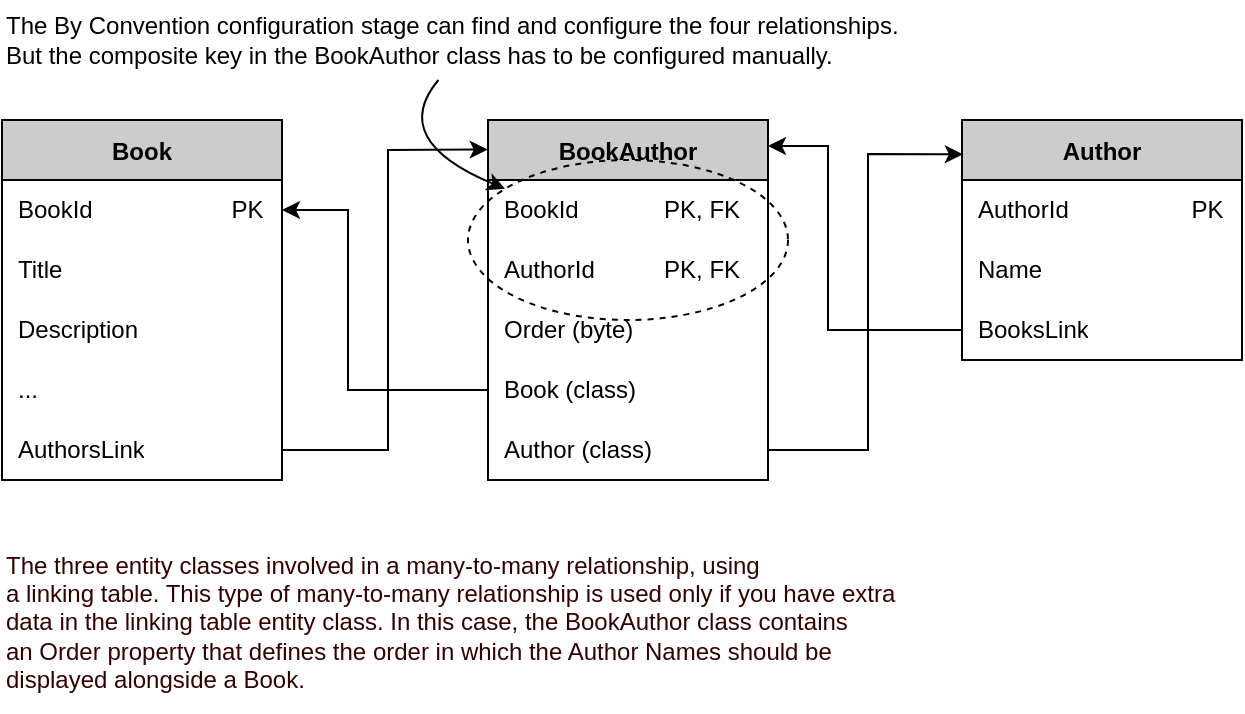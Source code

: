 <mxfile version="20.7.4" type="device"><diagram id="ahAyE9eUKxN_0jiChCt0" name="Sayfa -1"><mxGraphModel dx="458" dy="836" grid="1" gridSize="10" guides="1" tooltips="1" connect="1" arrows="1" fold="1" page="1" pageScale="1" pageWidth="827" pageHeight="1169" math="0" shadow="0"><root><mxCell id="0"/><mxCell id="1" parent="0"/><mxCell id="pKT9n7SHXGeJ-BD1lXIy-89" value="The three entity classes involved in a many-to-many relationship, using&#10;a linking table. This type of many-to-many relationship is used only if you have extra&#10;data in the linking table entity class. In this case, the BookAuthor class contains&#10;an Order property that defines the order in which the Author Names should be&#10;displayed alongside a Book." style="text;html=1;align=left;verticalAlign=middle;resizable=0;points=[];autosize=1;strokeColor=none;fillColor=none;fontColor=#330000;" parent="1" vertex="1"><mxGeometry x="17" y="446" width="470" height="90" as="geometry"/></mxCell><mxCell id="h1hN-u1rKVxVwsZOaBqi-1" value="Book" style="shape=table;startSize=30;container=1;collapsible=0;childLayout=tableLayout;fixedRows=1;rowLines=0;fontStyle=1;fillColor=#CCCCCC;" vertex="1" parent="1"><mxGeometry x="17" y="240" width="140" height="180" as="geometry"/></mxCell><mxCell id="h1hN-u1rKVxVwsZOaBqi-2" value="" style="shape=tableRow;horizontal=0;startSize=0;swimlaneHead=0;swimlaneBody=0;top=0;left=0;bottom=0;right=0;collapsible=0;dropTarget=0;fillColor=none;points=[[0,0.5],[1,0.5]];portConstraint=eastwest;" vertex="1" parent="h1hN-u1rKVxVwsZOaBqi-1"><mxGeometry y="30" width="140" height="30" as="geometry"/></mxCell><mxCell id="h1hN-u1rKVxVwsZOaBqi-3" value="BookId&lt;span style=&quot;white-space: pre;&quot;&gt;&#9;&lt;/span&gt;&lt;span style=&quot;white-space: pre;&quot;&gt;&#9;&lt;/span&gt;&lt;span style=&quot;white-space: pre;&quot;&gt;&#9;&lt;/span&gt;PK" style="shape=partialRectangle;connectable=0;fillColor=none;top=0;left=0;bottom=1;right=0;align=left;spacingLeft=6;overflow=hidden;strokeColor=none;perimeterSpacing=0;shadow=0;labelBorderColor=none;whiteSpace=wrap;html=1;labelBackgroundColor=none;fontStyle=0" vertex="1" parent="h1hN-u1rKVxVwsZOaBqi-2"><mxGeometry width="140" height="30" as="geometry"><mxRectangle width="140" height="30" as="alternateBounds"/></mxGeometry></mxCell><mxCell id="h1hN-u1rKVxVwsZOaBqi-4" style="shape=tableRow;horizontal=0;startSize=0;swimlaneHead=0;swimlaneBody=0;top=0;left=0;bottom=0;right=0;collapsible=0;dropTarget=0;fillColor=none;points=[[0,0.5],[1,0.5]];portConstraint=eastwest;" vertex="1" parent="h1hN-u1rKVxVwsZOaBqi-1"><mxGeometry y="60" width="140" height="30" as="geometry"/></mxCell><mxCell id="h1hN-u1rKVxVwsZOaBqi-5" value="Title" style="shape=partialRectangle;html=1;whiteSpace=wrap;connectable=0;fillColor=none;top=0;left=0;bottom=0;right=0;align=left;spacingLeft=6;overflow=hidden;" vertex="1" parent="h1hN-u1rKVxVwsZOaBqi-4"><mxGeometry width="140" height="30" as="geometry"><mxRectangle width="140" height="30" as="alternateBounds"/></mxGeometry></mxCell><mxCell id="h1hN-u1rKVxVwsZOaBqi-6" style="shape=tableRow;horizontal=0;startSize=0;swimlaneHead=0;swimlaneBody=0;top=0;left=0;bottom=0;right=0;collapsible=0;dropTarget=0;fillColor=none;points=[[0,0.5],[1,0.5]];portConstraint=eastwest;" vertex="1" parent="h1hN-u1rKVxVwsZOaBqi-1"><mxGeometry y="90" width="140" height="30" as="geometry"/></mxCell><mxCell id="h1hN-u1rKVxVwsZOaBqi-7" value="Description" style="shape=partialRectangle;html=1;whiteSpace=wrap;connectable=0;fillColor=none;top=0;left=0;bottom=0;right=0;align=left;spacingLeft=6;overflow=hidden;" vertex="1" parent="h1hN-u1rKVxVwsZOaBqi-6"><mxGeometry width="140" height="30" as="geometry"><mxRectangle width="140" height="30" as="alternateBounds"/></mxGeometry></mxCell><mxCell id="h1hN-u1rKVxVwsZOaBqi-8" style="shape=tableRow;horizontal=0;startSize=0;swimlaneHead=0;swimlaneBody=0;top=0;left=0;bottom=0;right=0;collapsible=0;dropTarget=0;fillColor=none;points=[[0,0.5],[1,0.5]];portConstraint=eastwest;" vertex="1" parent="h1hN-u1rKVxVwsZOaBqi-1"><mxGeometry y="120" width="140" height="30" as="geometry"/></mxCell><mxCell id="h1hN-u1rKVxVwsZOaBqi-9" value="..." style="shape=partialRectangle;html=1;whiteSpace=wrap;connectable=0;fillColor=none;top=0;left=0;bottom=0;right=0;align=left;spacingLeft=6;overflow=hidden;" vertex="1" parent="h1hN-u1rKVxVwsZOaBqi-8"><mxGeometry width="140" height="30" as="geometry"><mxRectangle width="140" height="30" as="alternateBounds"/></mxGeometry></mxCell><mxCell id="h1hN-u1rKVxVwsZOaBqi-10" style="shape=tableRow;horizontal=0;startSize=0;swimlaneHead=0;swimlaneBody=0;top=0;left=0;bottom=0;right=0;collapsible=0;dropTarget=0;fillColor=none;points=[[0,0.5],[1,0.5]];portConstraint=eastwest;" vertex="1" parent="h1hN-u1rKVxVwsZOaBqi-1"><mxGeometry y="150" width="140" height="30" as="geometry"/></mxCell><mxCell id="h1hN-u1rKVxVwsZOaBqi-11" value="AuthorsLink" style="shape=partialRectangle;html=1;whiteSpace=wrap;connectable=0;fillColor=none;top=0;left=0;bottom=0;right=0;align=left;spacingLeft=6;overflow=hidden;fontStyle=0" vertex="1" parent="h1hN-u1rKVxVwsZOaBqi-10"><mxGeometry width="140" height="30" as="geometry"><mxRectangle width="140" height="30" as="alternateBounds"/></mxGeometry></mxCell><mxCell id="h1hN-u1rKVxVwsZOaBqi-12" value="BookAuthor" style="shape=table;startSize=30;container=1;collapsible=0;childLayout=tableLayout;fixedRows=1;rowLines=0;fontStyle=1;fillColor=#CCCCCC;" vertex="1" parent="1"><mxGeometry x="260" y="240" width="140" height="180" as="geometry"/></mxCell><mxCell id="h1hN-u1rKVxVwsZOaBqi-13" value="" style="shape=tableRow;horizontal=0;startSize=0;swimlaneHead=0;swimlaneBody=0;top=0;left=0;bottom=0;right=0;collapsible=0;dropTarget=0;fillColor=none;points=[[0,0.5],[1,0.5]];portConstraint=eastwest;" vertex="1" parent="h1hN-u1rKVxVwsZOaBqi-12"><mxGeometry y="30" width="140" height="30" as="geometry"/></mxCell><mxCell id="h1hN-u1rKVxVwsZOaBqi-14" value="BookId&lt;span style=&quot;white-space: pre;&quot;&gt;&#9;&lt;/span&gt;&lt;span style=&quot;white-space: pre;&quot;&gt;&#9;&lt;/span&gt;PK, FK" style="shape=partialRectangle;connectable=0;fillColor=none;top=0;left=0;bottom=1;right=0;align=left;spacingLeft=6;overflow=hidden;strokeColor=none;perimeterSpacing=0;shadow=0;labelBorderColor=none;whiteSpace=wrap;html=1;labelBackgroundColor=none;fontStyle=0" vertex="1" parent="h1hN-u1rKVxVwsZOaBqi-13"><mxGeometry width="140" height="30" as="geometry"><mxRectangle width="140" height="30" as="alternateBounds"/></mxGeometry></mxCell><mxCell id="h1hN-u1rKVxVwsZOaBqi-15" style="shape=tableRow;horizontal=0;startSize=0;swimlaneHead=0;swimlaneBody=0;top=0;left=0;bottom=0;right=0;collapsible=0;dropTarget=0;fillColor=none;points=[[0,0.5],[1,0.5]];portConstraint=eastwest;" vertex="1" parent="h1hN-u1rKVxVwsZOaBqi-12"><mxGeometry y="60" width="140" height="30" as="geometry"/></mxCell><mxCell id="h1hN-u1rKVxVwsZOaBqi-16" value="AuthorId&lt;span style=&quot;white-space: pre;&quot;&gt;&#9;&lt;/span&gt;&lt;span style=&quot;white-space: pre;&quot;&gt;&#9;&lt;/span&gt;PK, FK" style="shape=partialRectangle;html=1;whiteSpace=wrap;connectable=0;fillColor=none;top=0;left=0;bottom=0;right=0;align=left;spacingLeft=6;overflow=hidden;" vertex="1" parent="h1hN-u1rKVxVwsZOaBqi-15"><mxGeometry width="140" height="30" as="geometry"><mxRectangle width="140" height="30" as="alternateBounds"/></mxGeometry></mxCell><mxCell id="h1hN-u1rKVxVwsZOaBqi-17" style="shape=tableRow;horizontal=0;startSize=0;swimlaneHead=0;swimlaneBody=0;top=0;left=0;bottom=0;right=0;collapsible=0;dropTarget=0;fillColor=none;points=[[0,0.5],[1,0.5]];portConstraint=eastwest;" vertex="1" parent="h1hN-u1rKVxVwsZOaBqi-12"><mxGeometry y="90" width="140" height="30" as="geometry"/></mxCell><mxCell id="h1hN-u1rKVxVwsZOaBqi-18" value="Order (byte)" style="shape=partialRectangle;html=1;whiteSpace=wrap;connectable=0;fillColor=none;top=0;left=0;bottom=0;right=0;align=left;spacingLeft=6;overflow=hidden;" vertex="1" parent="h1hN-u1rKVxVwsZOaBqi-17"><mxGeometry width="140" height="30" as="geometry"><mxRectangle width="140" height="30" as="alternateBounds"/></mxGeometry></mxCell><mxCell id="h1hN-u1rKVxVwsZOaBqi-19" style="shape=tableRow;horizontal=0;startSize=0;swimlaneHead=0;swimlaneBody=0;top=0;left=0;bottom=0;right=0;collapsible=0;dropTarget=0;fillColor=none;points=[[0,0.5],[1,0.5]];portConstraint=eastwest;" vertex="1" parent="h1hN-u1rKVxVwsZOaBqi-12"><mxGeometry y="120" width="140" height="30" as="geometry"/></mxCell><mxCell id="h1hN-u1rKVxVwsZOaBqi-20" value="Book (class)" style="shape=partialRectangle;html=1;whiteSpace=wrap;connectable=0;fillColor=none;top=0;left=0;bottom=0;right=0;align=left;spacingLeft=6;overflow=hidden;" vertex="1" parent="h1hN-u1rKVxVwsZOaBqi-19"><mxGeometry width="140" height="30" as="geometry"><mxRectangle width="140" height="30" as="alternateBounds"/></mxGeometry></mxCell><mxCell id="h1hN-u1rKVxVwsZOaBqi-21" style="shape=tableRow;horizontal=0;startSize=0;swimlaneHead=0;swimlaneBody=0;top=0;left=0;bottom=0;right=0;collapsible=0;dropTarget=0;fillColor=none;points=[[0,0.5],[1,0.5]];portConstraint=eastwest;" vertex="1" parent="h1hN-u1rKVxVwsZOaBqi-12"><mxGeometry y="150" width="140" height="30" as="geometry"/></mxCell><mxCell id="h1hN-u1rKVxVwsZOaBqi-22" value="Author (class)" style="shape=partialRectangle;html=1;whiteSpace=wrap;connectable=0;fillColor=none;top=0;left=0;bottom=0;right=0;align=left;spacingLeft=6;overflow=hidden;fontStyle=0" vertex="1" parent="h1hN-u1rKVxVwsZOaBqi-21"><mxGeometry width="140" height="30" as="geometry"><mxRectangle width="140" height="30" as="alternateBounds"/></mxGeometry></mxCell><mxCell id="h1hN-u1rKVxVwsZOaBqi-23" value="Author" style="shape=table;startSize=30;container=1;collapsible=0;childLayout=tableLayout;fixedRows=1;rowLines=0;fontStyle=1;fillColor=#CCCCCC;" vertex="1" parent="1"><mxGeometry x="497" y="240" width="140" height="120" as="geometry"/></mxCell><mxCell id="h1hN-u1rKVxVwsZOaBqi-24" style="shape=tableRow;horizontal=0;startSize=0;swimlaneHead=0;swimlaneBody=0;top=0;left=0;bottom=0;right=0;collapsible=0;dropTarget=0;fillColor=none;points=[[0,0.5],[1,0.5]];portConstraint=eastwest;" vertex="1" parent="h1hN-u1rKVxVwsZOaBqi-23"><mxGeometry y="30" width="140" height="30" as="geometry"/></mxCell><mxCell id="h1hN-u1rKVxVwsZOaBqi-25" value="AuthorId&lt;span style=&quot;white-space: pre;&quot;&gt;&#9;&lt;/span&gt;&lt;span style=&quot;white-space: pre;&quot;&gt;&#9;&lt;/span&gt;&lt;span style=&quot;white-space: pre;&quot;&gt;&#9;&lt;/span&gt;PK" style="shape=partialRectangle;html=1;whiteSpace=wrap;connectable=0;fillColor=none;top=0;left=0;bottom=0;right=0;align=left;spacingLeft=6;overflow=hidden;" vertex="1" parent="h1hN-u1rKVxVwsZOaBqi-24"><mxGeometry width="140" height="30" as="geometry"><mxRectangle width="140" height="30" as="alternateBounds"/></mxGeometry></mxCell><mxCell id="h1hN-u1rKVxVwsZOaBqi-26" style="shape=tableRow;horizontal=0;startSize=0;swimlaneHead=0;swimlaneBody=0;top=0;left=0;bottom=0;right=0;collapsible=0;dropTarget=0;fillColor=none;points=[[0,0.5],[1,0.5]];portConstraint=eastwest;" vertex="1" parent="h1hN-u1rKVxVwsZOaBqi-23"><mxGeometry y="60" width="140" height="30" as="geometry"/></mxCell><mxCell id="h1hN-u1rKVxVwsZOaBqi-27" value="Name" style="shape=partialRectangle;html=1;whiteSpace=wrap;connectable=0;fillColor=none;top=0;left=0;bottom=0;right=0;align=left;spacingLeft=6;overflow=hidden;" vertex="1" parent="h1hN-u1rKVxVwsZOaBqi-26"><mxGeometry width="140" height="30" as="geometry"><mxRectangle width="140" height="30" as="alternateBounds"/></mxGeometry></mxCell><mxCell id="h1hN-u1rKVxVwsZOaBqi-28" style="shape=tableRow;horizontal=0;startSize=0;swimlaneHead=0;swimlaneBody=0;top=0;left=0;bottom=0;right=0;collapsible=0;dropTarget=0;fillColor=none;points=[[0,0.5],[1,0.5]];portConstraint=eastwest;" vertex="1" parent="h1hN-u1rKVxVwsZOaBqi-23"><mxGeometry y="90" width="140" height="30" as="geometry"/></mxCell><mxCell id="h1hN-u1rKVxVwsZOaBqi-29" value="BooksLink" style="shape=partialRectangle;html=1;whiteSpace=wrap;connectable=0;fillColor=none;top=0;left=0;bottom=0;right=0;align=left;spacingLeft=6;overflow=hidden;" vertex="1" parent="h1hN-u1rKVxVwsZOaBqi-28"><mxGeometry width="140" height="30" as="geometry"><mxRectangle width="140" height="30" as="alternateBounds"/></mxGeometry></mxCell><mxCell id="h1hN-u1rKVxVwsZOaBqi-30" value="" style="endArrow=classic;html=1;rounded=0;exitX=1;exitY=0.5;exitDx=0;exitDy=0;entryX=-0.001;entryY=0.082;entryDx=0;entryDy=0;entryPerimeter=0;" edge="1" parent="1" source="h1hN-u1rKVxVwsZOaBqi-10" target="h1hN-u1rKVxVwsZOaBqi-12"><mxGeometry width="50" height="50" relative="1" as="geometry"><mxPoint x="140" y="520" as="sourcePoint"/><mxPoint x="190" y="470" as="targetPoint"/><Array as="points"><mxPoint x="210" y="405"/><mxPoint x="210" y="255"/></Array></mxGeometry></mxCell><mxCell id="h1hN-u1rKVxVwsZOaBqi-31" value="" style="endArrow=classic;html=1;rounded=0;exitX=1;exitY=0.5;exitDx=0;exitDy=0;entryX=0.003;entryY=0.143;entryDx=0;entryDy=0;entryPerimeter=0;" edge="1" parent="1" source="h1hN-u1rKVxVwsZOaBqi-21" target="h1hN-u1rKVxVwsZOaBqi-23"><mxGeometry width="50" height="50" relative="1" as="geometry"><mxPoint x="167.0" y="415.0" as="sourcePoint"/><mxPoint x="269.86" y="264.76" as="targetPoint"/><Array as="points"><mxPoint x="450" y="405"/><mxPoint x="450" y="257"/></Array></mxGeometry></mxCell><mxCell id="h1hN-u1rKVxVwsZOaBqi-32" value="" style="endArrow=classic;html=1;rounded=0;entryX=1;entryY=0.5;entryDx=0;entryDy=0;exitX=0;exitY=0.5;exitDx=0;exitDy=0;" edge="1" parent="1" source="h1hN-u1rKVxVwsZOaBqi-19" target="h1hN-u1rKVxVwsZOaBqi-2"><mxGeometry width="50" height="50" relative="1" as="geometry"><mxPoint x="220" y="750" as="sourcePoint"/><mxPoint x="270" y="700" as="targetPoint"/><Array as="points"><mxPoint x="190" y="375"/><mxPoint x="190" y="285"/></Array></mxGeometry></mxCell><mxCell id="h1hN-u1rKVxVwsZOaBqi-33" value="" style="endArrow=classic;html=1;rounded=0;entryX=1;entryY=0.072;entryDx=0;entryDy=0;entryPerimeter=0;exitX=0;exitY=0.5;exitDx=0;exitDy=0;" edge="1" parent="1" source="h1hN-u1rKVxVwsZOaBqi-28" target="h1hN-u1rKVxVwsZOaBqi-12"><mxGeometry width="50" height="50" relative="1" as="geometry"><mxPoint x="480" y="470" as="sourcePoint"/><mxPoint x="530" y="420" as="targetPoint"/><Array as="points"><mxPoint x="430" y="345"/><mxPoint x="430" y="253"/></Array></mxGeometry></mxCell><mxCell id="h1hN-u1rKVxVwsZOaBqi-34" value="The By Convention configuration stage can find and configure the four relationships.&#10;But the composite key in the BookAuthor class has to be configured manually." style="text;html=1;align=left;verticalAlign=middle;resizable=0;points=[];autosize=1;strokeColor=none;fillColor=none;" vertex="1" parent="1"><mxGeometry x="17" y="180" width="470" height="40" as="geometry"/></mxCell><mxCell id="h1hN-u1rKVxVwsZOaBqi-35" value="" style="ellipse;whiteSpace=wrap;html=1;dashed=1;fillColor=none;" vertex="1" parent="1"><mxGeometry x="250" y="260" width="160" height="80" as="geometry"/></mxCell><mxCell id="h1hN-u1rKVxVwsZOaBqi-36" value="" style="endArrow=classic;html=1;curved=1;" edge="1" parent="1" source="h1hN-u1rKVxVwsZOaBqi-34" target="h1hN-u1rKVxVwsZOaBqi-35"><mxGeometry width="50" height="50" relative="1" as="geometry"><mxPoint x="100" y="620" as="sourcePoint"/><mxPoint x="150" y="570" as="targetPoint"/><Array as="points"><mxPoint x="210" y="250"/></Array></mxGeometry></mxCell></root></mxGraphModel></diagram></mxfile>